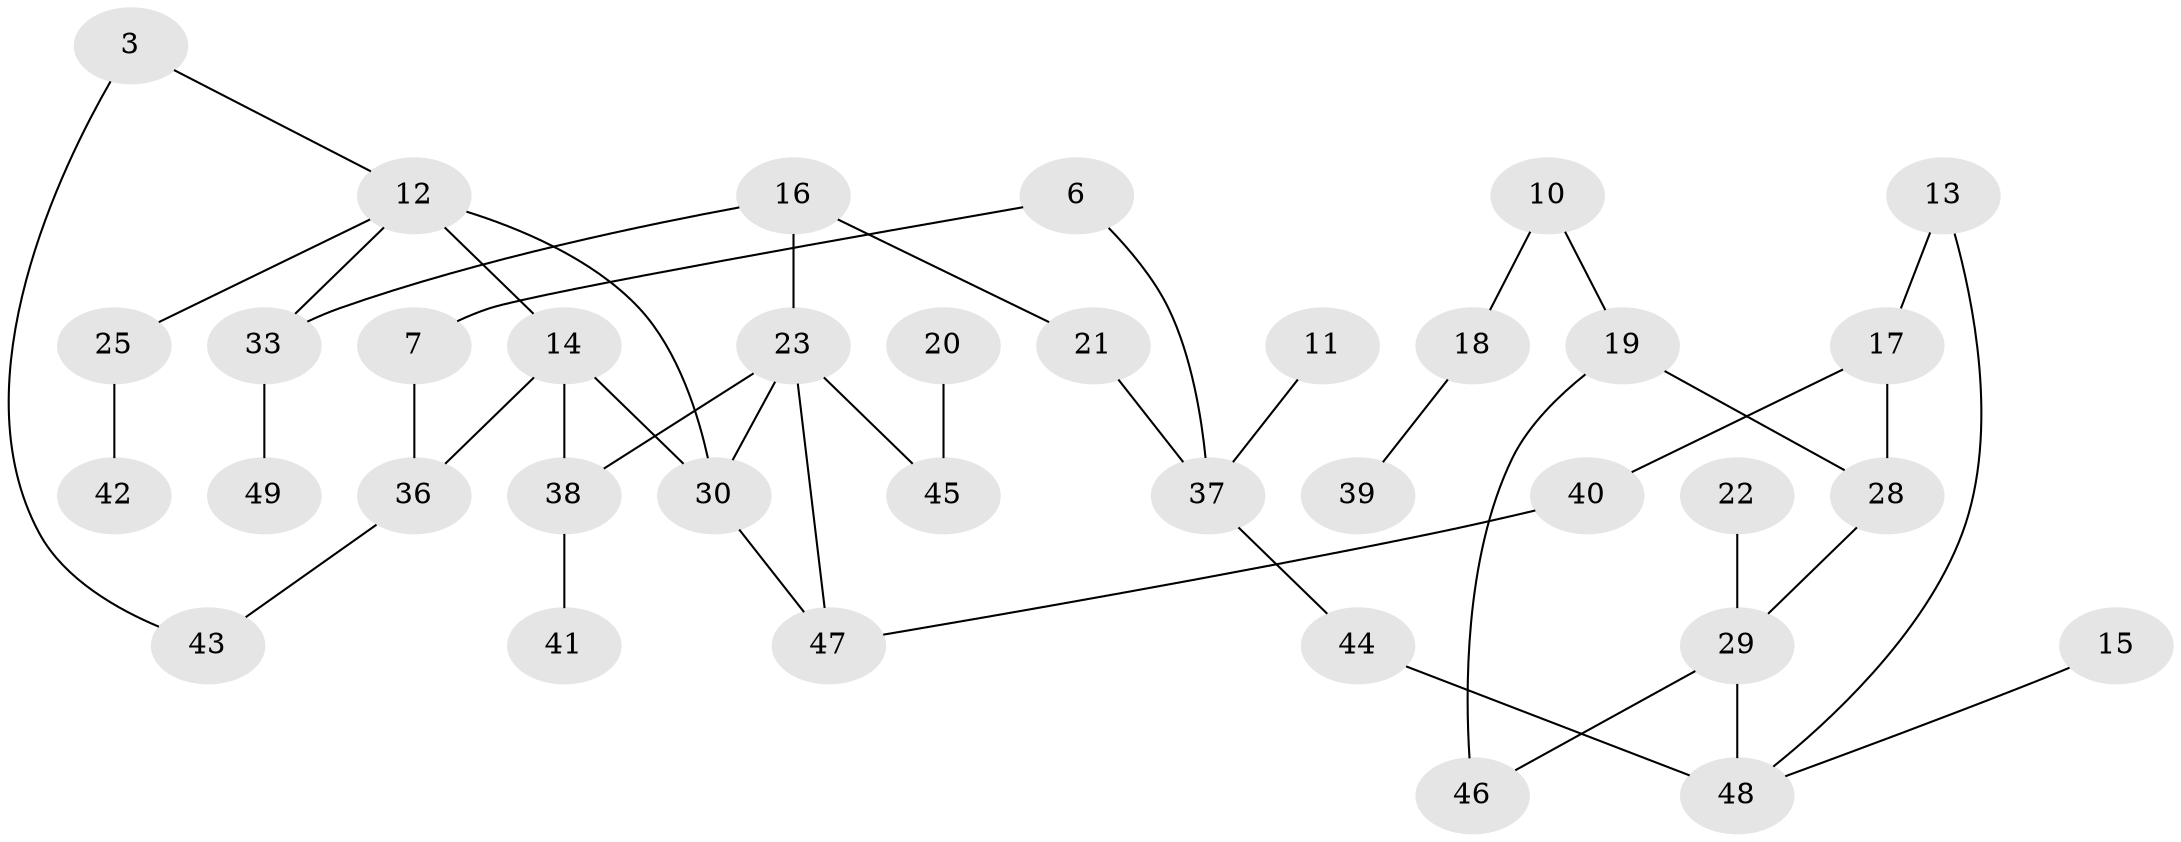 // original degree distribution, {2: 0.30612244897959184, 0: 0.11224489795918367, 4: 0.08163265306122448, 3: 0.23469387755102042, 1: 0.24489795918367346, 6: 0.01020408163265306, 5: 0.01020408163265306}
// Generated by graph-tools (version 1.1) at 2025/00/03/09/25 03:00:49]
// undirected, 36 vertices, 44 edges
graph export_dot {
graph [start="1"]
  node [color=gray90,style=filled];
  3;
  6;
  7;
  10;
  11;
  12;
  13;
  14;
  15;
  16;
  17;
  18;
  19;
  20;
  21;
  22;
  23;
  25;
  28;
  29;
  30;
  33;
  36;
  37;
  38;
  39;
  40;
  41;
  42;
  43;
  44;
  45;
  46;
  47;
  48;
  49;
  3 -- 12 [weight=1.0];
  3 -- 43 [weight=1.0];
  6 -- 7 [weight=1.0];
  6 -- 37 [weight=1.0];
  7 -- 36 [weight=1.0];
  10 -- 18 [weight=1.0];
  10 -- 19 [weight=1.0];
  11 -- 37 [weight=1.0];
  12 -- 14 [weight=1.0];
  12 -- 25 [weight=1.0];
  12 -- 30 [weight=2.0];
  12 -- 33 [weight=1.0];
  13 -- 17 [weight=1.0];
  13 -- 48 [weight=1.0];
  14 -- 30 [weight=1.0];
  14 -- 36 [weight=1.0];
  14 -- 38 [weight=1.0];
  15 -- 48 [weight=1.0];
  16 -- 21 [weight=1.0];
  16 -- 23 [weight=1.0];
  16 -- 33 [weight=1.0];
  17 -- 28 [weight=1.0];
  17 -- 40 [weight=1.0];
  18 -- 39 [weight=1.0];
  19 -- 28 [weight=2.0];
  19 -- 46 [weight=2.0];
  20 -- 45 [weight=1.0];
  21 -- 37 [weight=1.0];
  22 -- 29 [weight=1.0];
  23 -- 30 [weight=1.0];
  23 -- 38 [weight=1.0];
  23 -- 45 [weight=1.0];
  23 -- 47 [weight=1.0];
  25 -- 42 [weight=1.0];
  28 -- 29 [weight=1.0];
  29 -- 46 [weight=1.0];
  29 -- 48 [weight=1.0];
  30 -- 47 [weight=1.0];
  33 -- 49 [weight=1.0];
  36 -- 43 [weight=1.0];
  37 -- 44 [weight=1.0];
  38 -- 41 [weight=1.0];
  40 -- 47 [weight=1.0];
  44 -- 48 [weight=2.0];
}
